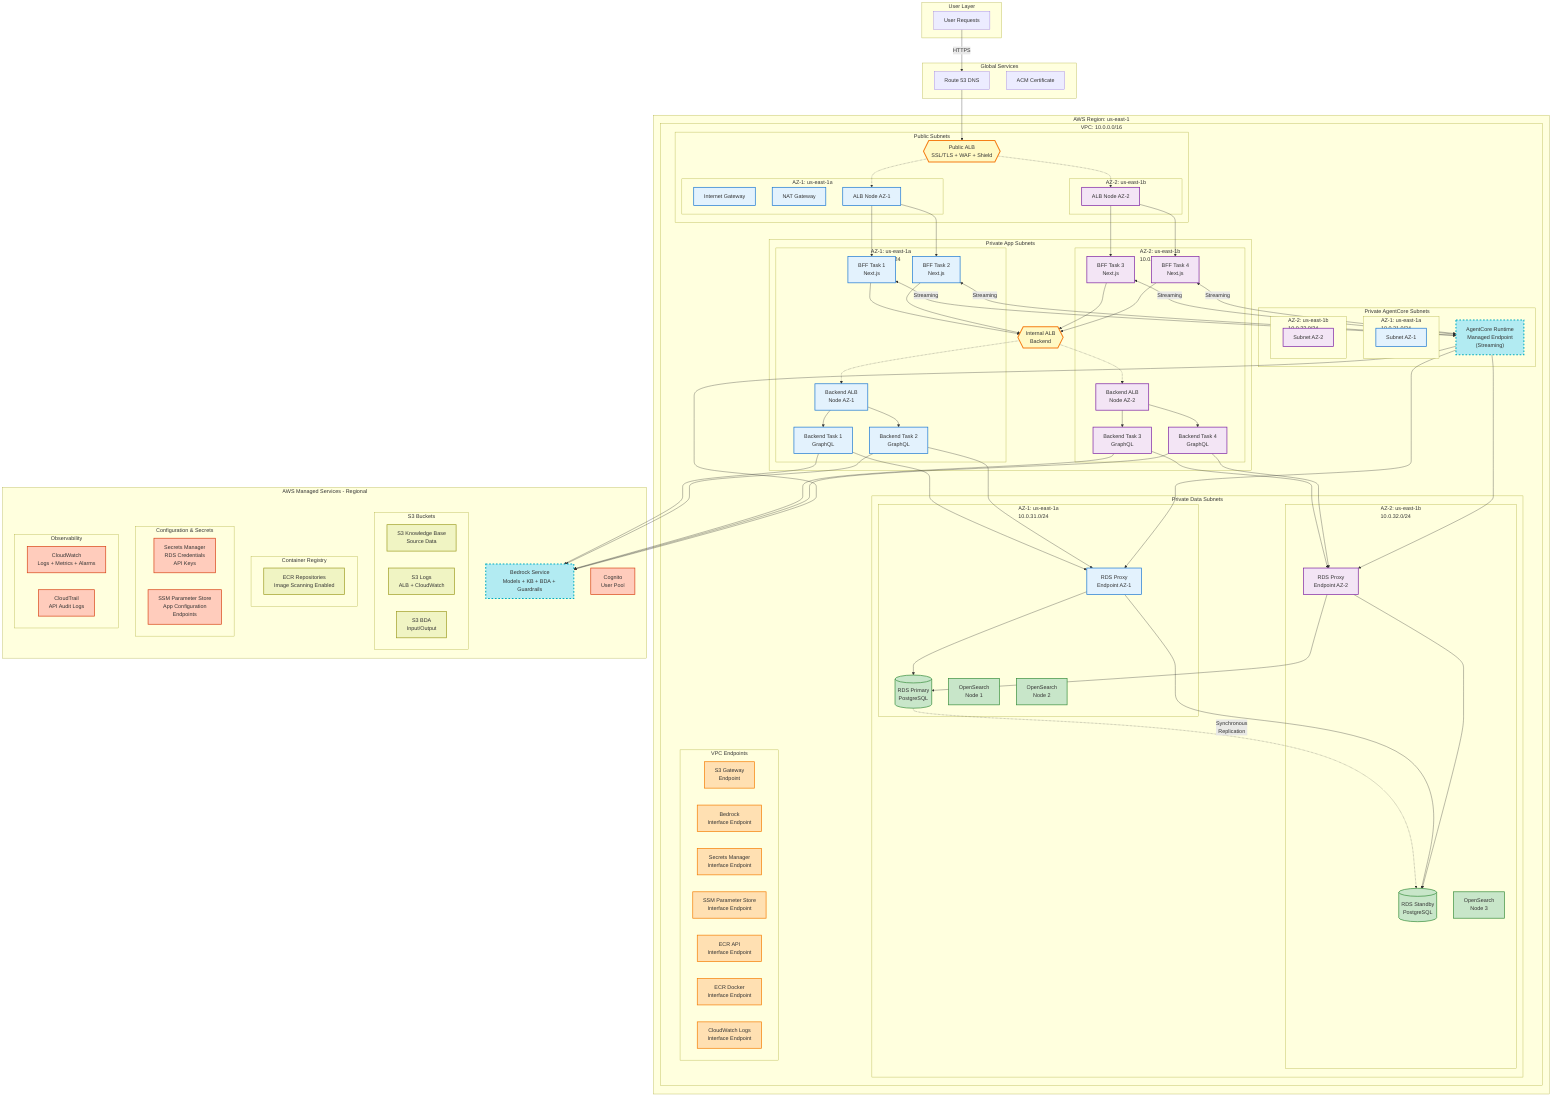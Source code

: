 graph TB
    subgraph "User Layer"
        User[User Requests]
    end

    subgraph "Global Services"
        R53[Route 53 DNS]
        ACM[ACM Certificate]
    end

    User -->|HTTPS| R53
    R53 --> ALB
    
    subgraph "AWS Region: us-east-1"
        subgraph "VPC: 10.0.0.0/16"
            
            subgraph "Public Subnets"
                subgraph "AZ-1: us-east-1a
10.0.1.0/24"
                    IGW1[Internet Gateway]
                    NAT1[NAT Gateway]
                    ALB1A[ALB Node AZ-1]
                end
                
                subgraph "AZ-2: us-east-1b
10.0.2.0/24"
                    ALB1B[ALB Node AZ-2]
                end
                
                ALB{{"Public ALB
SSL/TLS + WAF + Shield"}}
                ALB -.-> ALB1A
                ALB -.-> ALB1B
            end
            
            subgraph "Private App Subnets"
                subgraph "AZ-1: us-east-1a
10.0.11.0/24"
                    BFF1A[BFF Task 1
Next.js]
                    BFF1B[BFF Task 2
Next.js]
                    Backend1A[Backend Task 1
GraphQL]
                    Backend1B[Backend Task 2
GraphQL]
                    BackendALB1A[Backend ALB
Node AZ-1]
                end
                
                subgraph "AZ-2: us-east-1b
10.0.12.0/24"
                    BFF2A[BFF Task 3
Next.js]
                    BFF2B[BFF Task 4
Next.js]
                    Backend2A[Backend Task 3
GraphQL]
                    Backend2B[Backend Task 4
GraphQL]
                    BackendALB1B[Backend ALB
Node AZ-2]
                end
                
                BackendALB{{"Internal ALB
Backend"}}
                BackendALB -.-> BackendALB1A
                BackendALB -.-> BackendALB1B
            end
            
            subgraph "Private AgentCore Subnets"
                subgraph "AZ-1: us-east-1a
10.0.21.0/24"
                    AgentSubnet1[Subnet AZ-1]
                end
                
                subgraph "AZ-2: us-east-1b
10.0.22.0/24"
                    AgentSubnet2[Subnet AZ-2]
                end
                
                AgentCore["AgentCore Runtime
Managed Endpoint
(Streaming)"]
            end
            
            subgraph "Private Data Subnets"
                subgraph "AZ-1: us-east-1a
10.0.31.0/24"
                    RDSProxy1[RDS Proxy
Endpoint AZ-1]
                    RDSPrimary[(RDS Primary
PostgreSQL)]
                    OS1[OpenSearch
Node 1]
                    OS2[OpenSearch
Node 2]
                end
                
                subgraph "AZ-2: us-east-1b
10.0.32.0/24"
                    RDSProxy2[RDS Proxy
Endpoint AZ-2]
                    RDSStandby[(RDS Standby
PostgreSQL)]
                    OS3[OpenSearch
Node 3]
                end
                
                RDSPrimary -.->|Synchronous
Replication| RDSStandby
            end
            
            subgraph "VPC Endpoints"
                VPCE_S3[S3 Gateway
Endpoint]
                VPCE_Bedrock[Bedrock
Interface Endpoint]
                VPCE_Secrets[Secrets Manager
Interface Endpoint]
                VPCE_SSM[SSM Parameter Store
Interface Endpoint]
                VPCE_ECR_API[ECR API
Interface Endpoint]
                VPCE_ECR_DKR[ECR Docker
Interface Endpoint]
                VPCE_CW_Logs[CloudWatch Logs
Interface Endpoint]
            end
        end
    end
    
    subgraph "AWS Managed Services - Regional"
        Bedrock[Bedrock Service
Models + KB + BDA + Guardrails]
        Cognito[Cognito
User Pool]
        
        subgraph "S3 Buckets"
            S3_KB[S3 Knowledge Base
Source Data]
            S3_Logs[S3 Logs
ALB + CloudWatch]
            S3_BDA[S3 BDA
Input/Output]
        end
        
        subgraph "Container Registry"
            ECR[ECR Repositories
Image Scanning Enabled]
        end
        
        subgraph "Configuration & Secrets"
            Secrets[Secrets Manager
RDS Credentials
API Keys]
            SSM[SSM Parameter Store
App Configuration
Endpoints]
        end
        
        subgraph "Observability"
            CloudWatch[CloudWatch
Logs + Metrics + Alarms]
            CloudTrail[CloudTrail
API Audit Logs]
        end
    end
    
    %% Connections
    ALB1A --> BFF1A
    ALB1A --> BFF1B
    ALB1B --> BFF2A
    ALB1B --> BFF2B
    
    BFF1A --> BackendALB
    BFF1B --> BackendALB
    BFF2A --> BackendALB
    BFF2B --> BackendALB
    
    BFF1A <-->|Streaming| AgentCore
    BFF1B <-->|Streaming| AgentCore
    BFF2A <-->|Streaming| AgentCore
    BFF2B <-->|Streaming| AgentCore
    
    BackendALB1A --> Backend1A
    BackendALB1A --> Backend1B
    BackendALB1B --> Backend2A
    BackendALB1B --> Backend2B
    
    Backend1A --> RDSProxy1
    Backend1B --> RDSProxy1
    Backend2A --> RDSProxy2
    Backend2B --> RDSProxy2
    
    AgentCore --> RDSProxy1
    AgentCore --> RDSProxy2
    
    RDSProxy1 --> RDSPrimary
    RDSProxy2 --> RDSPrimary
    RDSProxy1 --> RDSStandby
    RDSProxy2 --> RDSStandby
    
    Backend1A --> Bedrock
    Backend1B --> Bedrock
    Backend2A --> Bedrock
    Backend2B --> Bedrock
    
    AgentCore --> Bedrock
    
    %% Styling
    classDef az1 fill:#e3f2fd,stroke:#1976d2,stroke-width:2px
    classDef az2 fill:#f3e5f5,stroke:#7b1fa2,stroke-width:2px
    classDef alb fill:#fff9c4,stroke:#f57f17,stroke-width:3px
    classDef data fill:#c8e6c9,stroke:#388e3c,stroke-width:2px
    classDef managed fill:#b2ebf2,stroke:#00acc1,stroke-width:3px,stroke-dasharray: 5 5
    classDef vpce fill:#ffe0b2,stroke:#f57c00,stroke-width:2px
    classDef storage fill:#f0f4c3,stroke:#9e9d24,stroke-width:2px
    classDef security fill:#ffccbc,stroke:#d84315,stroke-width:2px
    
    class BFF1A,BFF1B,Backend1A,Backend1B,RDSProxy1,RDSPrimary,OS1,OS2,ALB1A,BackendALB1A,NAT1,IGW1,AgentSubnet1 az1
    class BFF2A,BFF2B,Backend2A,Backend2B,RDSProxy2,RDSStandby,OS3,ALB1B,BackendALB1B,AgentSubnet2 az2
    class ALB,BackendALB alb
    class RDSPrimary,RDSStandby,OS1,OS2,OS3 data
    class AgentCore,Bedrock managed
    class VPCE_S3,VPCE_Bedrock,VPCE_Secrets,VPCE_SSM,VPCE_ECR_API,VPCE_ECR_DKR,VPCE_CW_Logs vpce
    class S3_KB,S3_Logs,S3_BDA,ECR storage
    class Cognito,Secrets,SSM,CloudWatch,CloudTrail security